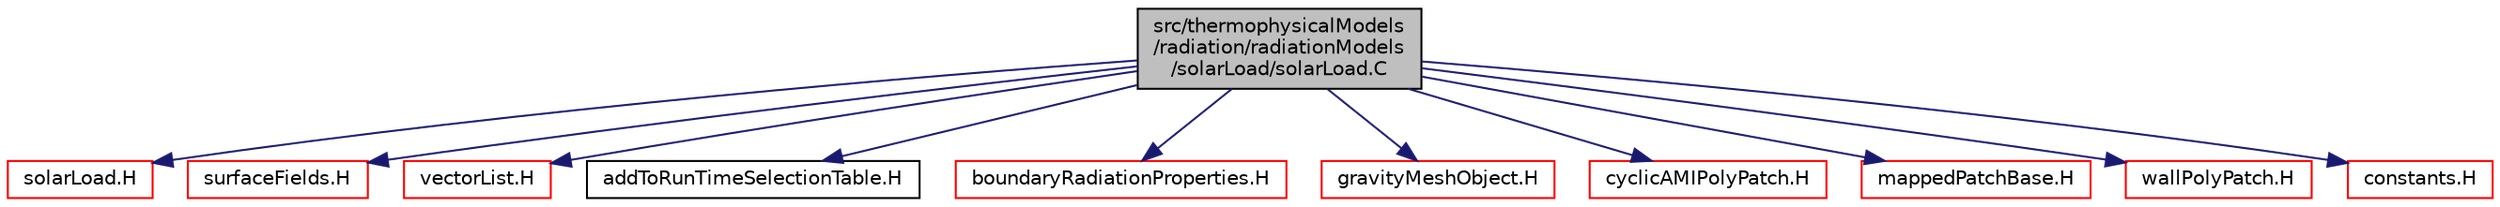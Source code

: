 digraph "src/thermophysicalModels/radiation/radiationModels/solarLoad/solarLoad.C"
{
  bgcolor="transparent";
  edge [fontname="Helvetica",fontsize="10",labelfontname="Helvetica",labelfontsize="10"];
  node [fontname="Helvetica",fontsize="10",shape=record];
  Node1 [label="src/thermophysicalModels\l/radiation/radiationModels\l/solarLoad/solarLoad.C",height=0.2,width=0.4,color="black", fillcolor="grey75", style="filled" fontcolor="black"];
  Node1 -> Node2 [color="midnightblue",fontsize="10",style="solid",fontname="Helvetica"];
  Node2 [label="solarLoad.H",height=0.2,width=0.4,color="red",URL="$solarLoad_8H.html"];
  Node1 -> Node3 [color="midnightblue",fontsize="10",style="solid",fontname="Helvetica"];
  Node3 [label="surfaceFields.H",height=0.2,width=0.4,color="red",URL="$surfaceFields_8H.html",tooltip="Foam::surfaceFields. "];
  Node1 -> Node4 [color="midnightblue",fontsize="10",style="solid",fontname="Helvetica"];
  Node4 [label="vectorList.H",height=0.2,width=0.4,color="red",URL="$vectorList_8H.html"];
  Node1 -> Node5 [color="midnightblue",fontsize="10",style="solid",fontname="Helvetica"];
  Node5 [label="addToRunTimeSelectionTable.H",height=0.2,width=0.4,color="black",URL="$addToRunTimeSelectionTable_8H.html",tooltip="Macros for easy insertion into run-time selection tables. "];
  Node1 -> Node6 [color="midnightblue",fontsize="10",style="solid",fontname="Helvetica"];
  Node6 [label="boundaryRadiationProperties.H",height=0.2,width=0.4,color="red",URL="$boundaryRadiationProperties_8H.html"];
  Node1 -> Node7 [color="midnightblue",fontsize="10",style="solid",fontname="Helvetica"];
  Node7 [label="gravityMeshObject.H",height=0.2,width=0.4,color="red",URL="$gravityMeshObject_8H.html"];
  Node1 -> Node8 [color="midnightblue",fontsize="10",style="solid",fontname="Helvetica"];
  Node8 [label="cyclicAMIPolyPatch.H",height=0.2,width=0.4,color="red",URL="$cyclicAMIPolyPatch_8H.html"];
  Node1 -> Node9 [color="midnightblue",fontsize="10",style="solid",fontname="Helvetica"];
  Node9 [label="mappedPatchBase.H",height=0.2,width=0.4,color="red",URL="$mappedPatchBase_8H.html"];
  Node1 -> Node10 [color="midnightblue",fontsize="10",style="solid",fontname="Helvetica"];
  Node10 [label="wallPolyPatch.H",height=0.2,width=0.4,color="red",URL="$wallPolyPatch_8H.html"];
  Node1 -> Node11 [color="midnightblue",fontsize="10",style="solid",fontname="Helvetica"];
  Node11 [label="constants.H",height=0.2,width=0.4,color="red",URL="$constants_8H.html"];
}

